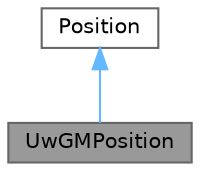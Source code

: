 digraph "UwGMPosition"
{
 // LATEX_PDF_SIZE
  bgcolor="transparent";
  edge [fontname=Helvetica,fontsize=10,labelfontname=Helvetica,labelfontsize=10];
  node [fontname=Helvetica,fontsize=10,shape=box,height=0.2,width=0.4];
  Node1 [id="Node000001",label="UwGMPosition",height=0.2,width=0.4,color="gray40", fillcolor="grey60", style="filled", fontcolor="black",tooltip="UwGMPosition class implements the Gauss Markov 3D mobility model."];
  Node2 -> Node1 [id="edge1_Node000001_Node000002",dir="back",color="steelblue1",style="solid",tooltip=" "];
  Node2 [id="Node000002",label="Position",height=0.2,width=0.4,color="gray40", fillcolor="white", style="filled",tooltip=" "];
}
